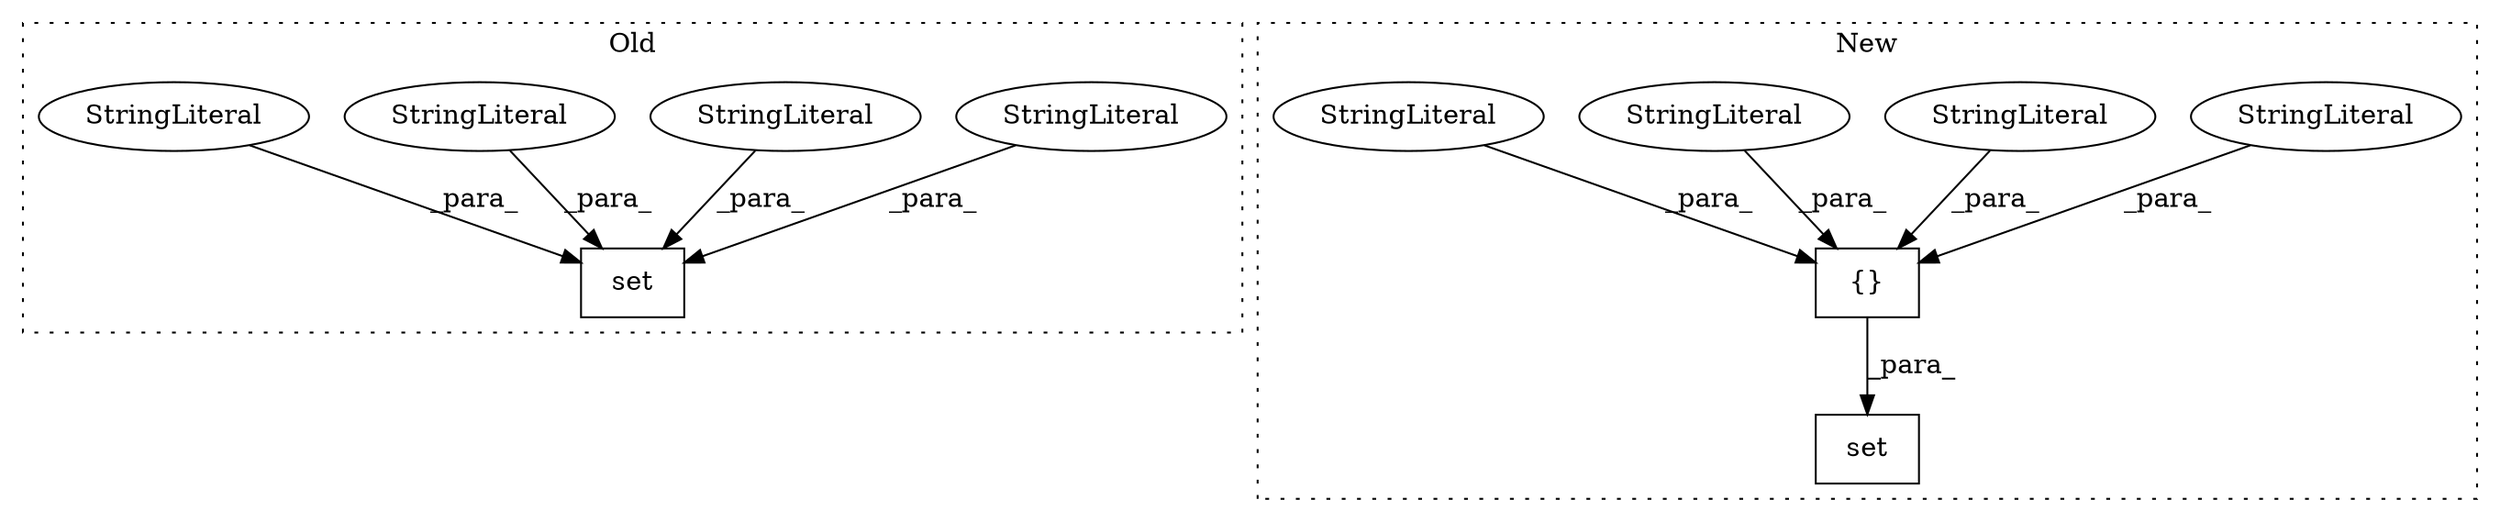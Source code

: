 digraph G {
subgraph cluster0 {
1 [label="set" a="32" s="14387,14425" l="4,1" shape="box"];
3 [label="StringLiteral" a="45" s="14391" l="9" shape="ellipse"];
4 [label="StringLiteral" a="45" s="14420" l="5" shape="ellipse"];
8 [label="StringLiteral" a="45" s="14401" l="8" shape="ellipse"];
10 [label="StringLiteral" a="45" s="14410" l="9" shape="ellipse"];
label = "Old";
style="dotted";
}
subgraph cluster1 {
2 [label="{}" a="4" s="14403,14438" l="1,1" shape="box"];
5 [label="StringLiteral" a="45" s="14423" l="9" shape="ellipse"];
6 [label="StringLiteral" a="45" s="14433" l="5" shape="ellipse"];
7 [label="set" a="32" s="14387,14439" l="4,1" shape="box"];
9 [label="StringLiteral" a="45" s="14404" l="9" shape="ellipse"];
11 [label="StringLiteral" a="45" s="14414" l="8" shape="ellipse"];
label = "New";
style="dotted";
}
2 -> 7 [label="_para_"];
3 -> 1 [label="_para_"];
4 -> 1 [label="_para_"];
5 -> 2 [label="_para_"];
6 -> 2 [label="_para_"];
8 -> 1 [label="_para_"];
9 -> 2 [label="_para_"];
10 -> 1 [label="_para_"];
11 -> 2 [label="_para_"];
}